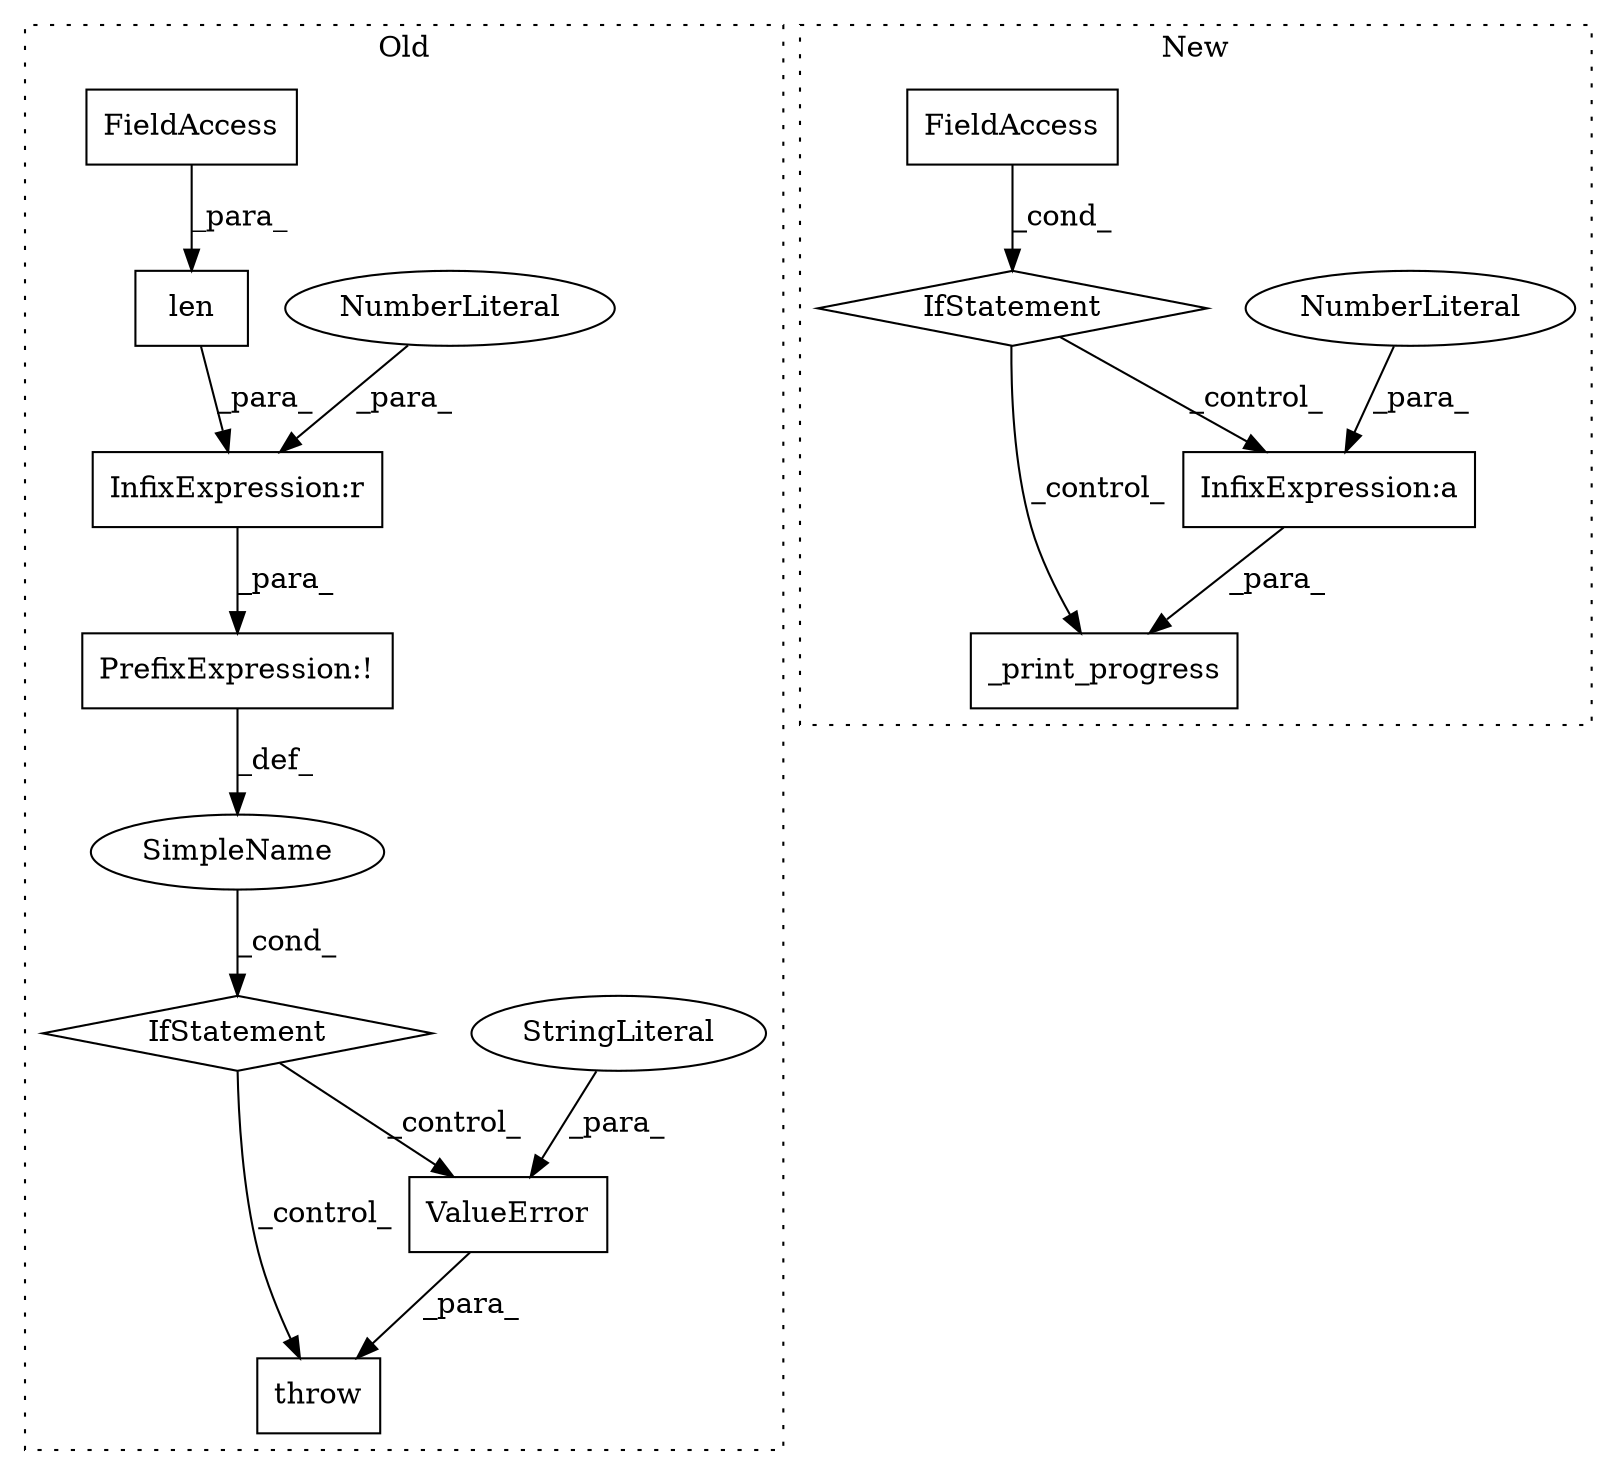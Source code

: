digraph G {
subgraph cluster0 {
1 [label="throw" a="53" s="393" l="6" shape="box"];
3 [label="IfStatement" a="25" s="359,383" l="4,2" shape="diamond"];
4 [label="SimpleName" a="42" s="" l="" shape="ellipse"];
5 [label="ValueError" a="32" s="399,453" l="11,1" shape="box"];
6 [label="InfixExpression:r" a="27" s="377" l="4" shape="box"];
7 [label="StringLiteral" a="45" s="410" l="43" shape="ellipse"];
8 [label="NumberLiteral" a="34" s="381" l="1" shape="ellipse"];
9 [label="len" a="32" s="365,376" l="4,1" shape="box"];
10 [label="FieldAccess" a="22" s="369" l="7" shape="box"];
12 [label="PrefixExpression:!" a="38" s="363" l="1" shape="box"];
label = "Old";
style="dotted";
}
subgraph cluster1 {
2 [label="IfStatement" a="25" s="1336,1359" l="4,2" shape="diamond"];
11 [label="InfixExpression:a" a="27" s="1394" l="3" shape="box"];
13 [label="NumberLiteral" a="34" s="1397" l="1" shape="ellipse"];
14 [label="FieldAccess" a="22" s="1340" l="19" shape="box"];
15 [label="_print_progress" a="32" s="1376,1406" l="16,1" shape="box"];
label = "New";
style="dotted";
}
2 -> 11 [label="_control_"];
2 -> 15 [label="_control_"];
3 -> 1 [label="_control_"];
3 -> 5 [label="_control_"];
4 -> 3 [label="_cond_"];
5 -> 1 [label="_para_"];
6 -> 12 [label="_para_"];
7 -> 5 [label="_para_"];
8 -> 6 [label="_para_"];
9 -> 6 [label="_para_"];
10 -> 9 [label="_para_"];
11 -> 15 [label="_para_"];
12 -> 4 [label="_def_"];
13 -> 11 [label="_para_"];
14 -> 2 [label="_cond_"];
}